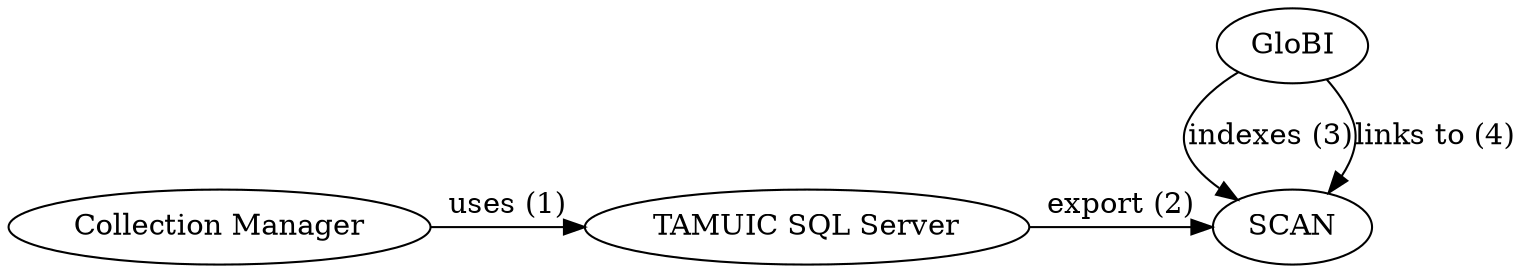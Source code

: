 digraph pairwise {
    #rankdir=LR;
    #labelloc="t";
    #label="TAMUIC <> GloBI integration";
    a1 [label="Collection Manager"];
    b1 [label="TAMUIC SQL Server"];
    c1 [label="SCAN"];
    d1 [label="GloBI"];
    { rank=same;
    a1 -> b1 [label="uses (1)"];
    b1 -> c1 [label="export (2)"];
    };
    { 

    d1 -> c1 [label="indexes (3)"];
    d1 -> c1 [label="links to (4)"];
    };
}

